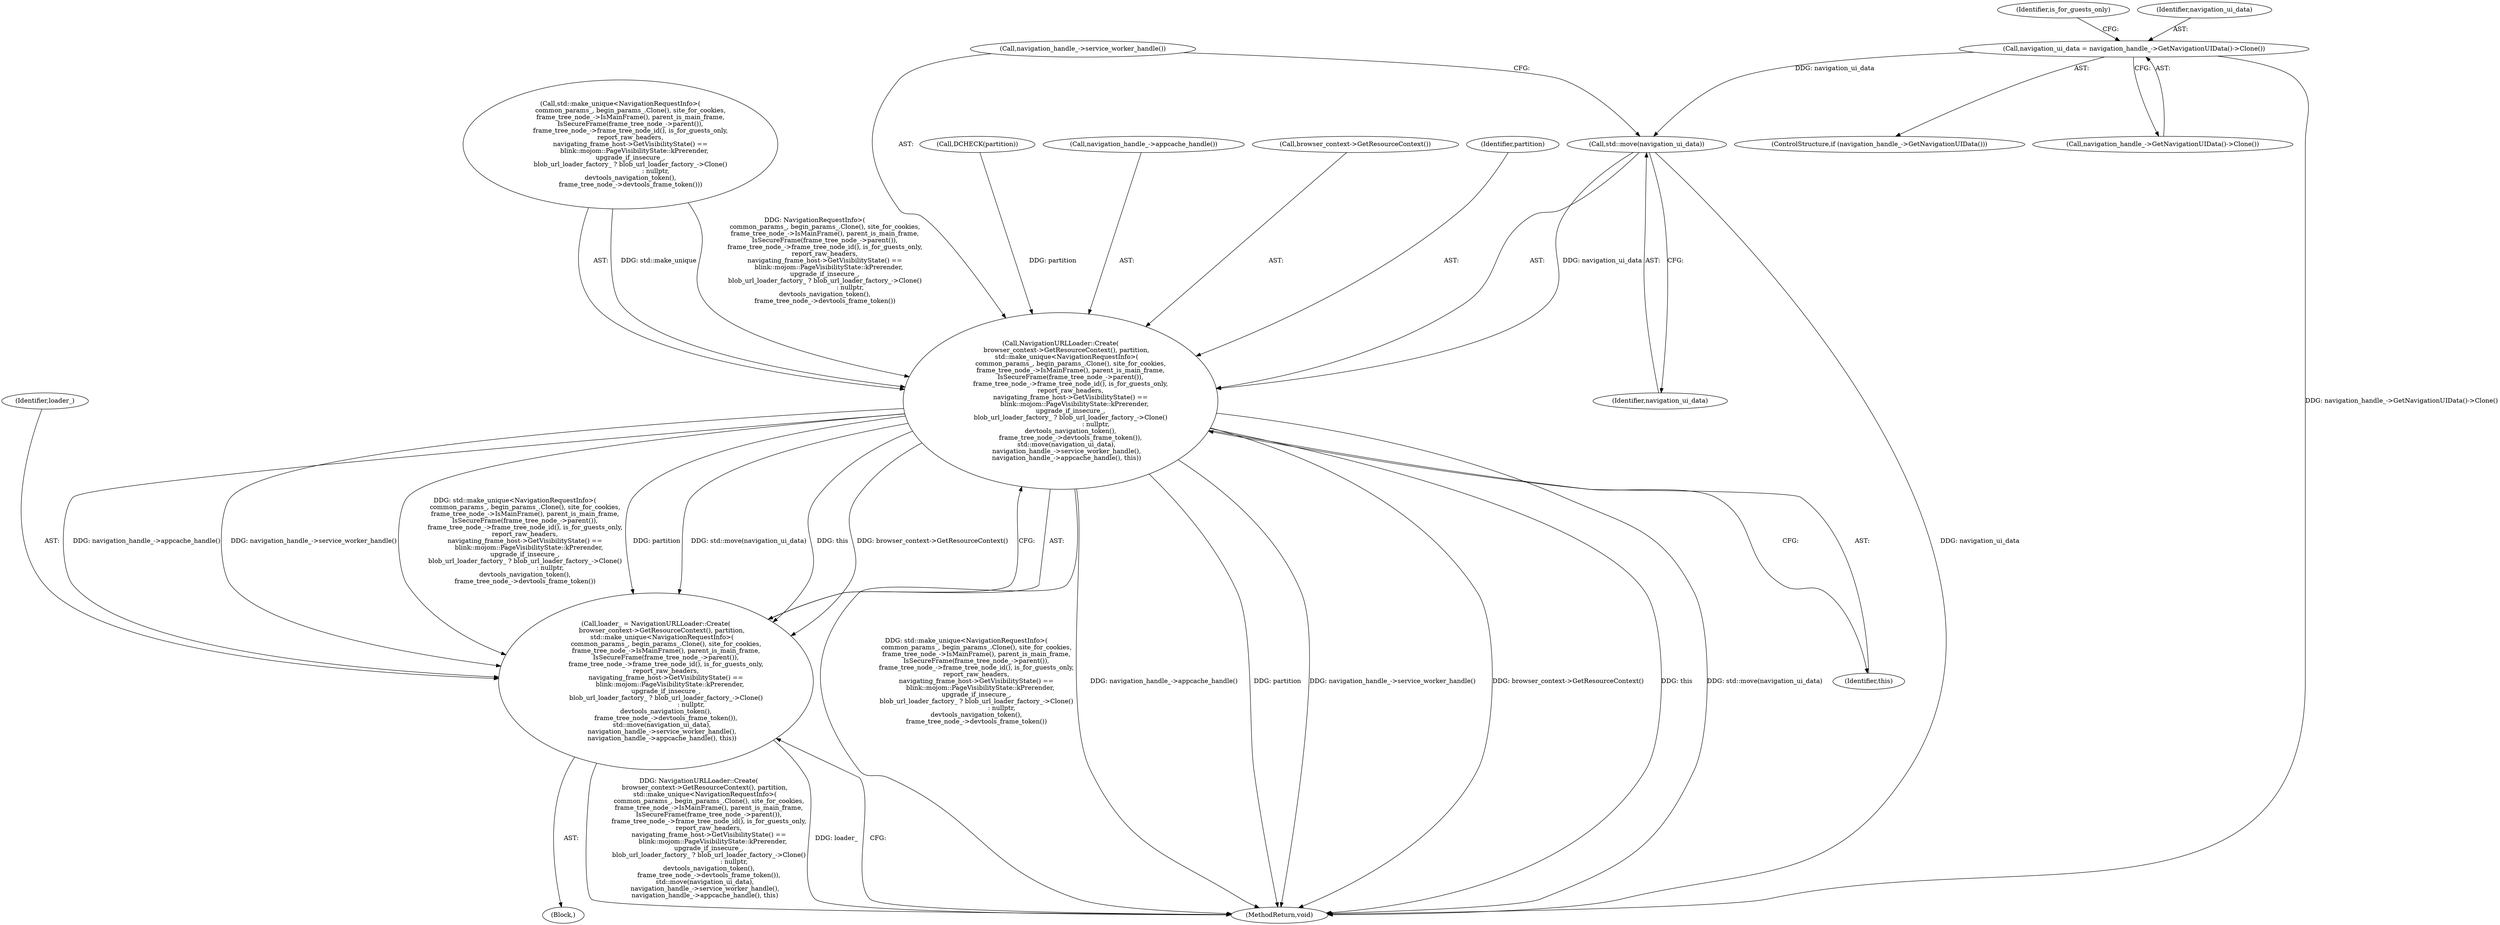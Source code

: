 digraph "0_Chrome_8355de453bb4014b74b2db5d7ca38c5664d65d83@API" {
"1000386" [label="(Call,std::move(navigation_ui_data))"];
"1000324" [label="(Call,navigation_ui_data = navigation_handle_->GetNavigationUIData()->Clone())"];
"1000346" [label="(Call,NavigationURLLoader::Create(\n      browser_context->GetResourceContext(), partition,\n      std::make_unique<NavigationRequestInfo>(\n          common_params_, begin_params_.Clone(), site_for_cookies,\n          frame_tree_node_->IsMainFrame(), parent_is_main_frame,\n          IsSecureFrame(frame_tree_node_->parent()),\n          frame_tree_node_->frame_tree_node_id(), is_for_guests_only,\n          report_raw_headers,\n          navigating_frame_host->GetVisibilityState() ==\n              blink::mojom::PageVisibilityState::kPrerender,\n          upgrade_if_insecure_,\n          blob_url_loader_factory_ ? blob_url_loader_factory_->Clone()\n                                   : nullptr,\n          devtools_navigation_token(),\n          frame_tree_node_->devtools_frame_token()),\n      std::move(navigation_ui_data),\n      navigation_handle_->service_worker_handle(),\n      navigation_handle_->appcache_handle(), this))"];
"1000344" [label="(Call,loader_ = NavigationURLLoader::Create(\n      browser_context->GetResourceContext(), partition,\n      std::make_unique<NavigationRequestInfo>(\n          common_params_, begin_params_.Clone(), site_for_cookies,\n          frame_tree_node_->IsMainFrame(), parent_is_main_frame,\n          IsSecureFrame(frame_tree_node_->parent()),\n          frame_tree_node_->frame_tree_node_id(), is_for_guests_only,\n          report_raw_headers,\n          navigating_frame_host->GetVisibilityState() ==\n              blink::mojom::PageVisibilityState::kPrerender,\n          upgrade_if_insecure_,\n          blob_url_loader_factory_ ? blob_url_loader_factory_->Clone()\n                                   : nullptr,\n          devtools_navigation_token(),\n          frame_tree_node_->devtools_frame_token()),\n      std::move(navigation_ui_data),\n      navigation_handle_->service_worker_handle(),\n      navigation_handle_->appcache_handle(), this))"];
"1000329" [label="(Identifier,is_for_guests_only)"];
"1000345" [label="(Identifier,loader_)"];
"1000386" [label="(Call,std::move(navigation_ui_data))"];
"1000347" [label="(Call,browser_context->GetResourceContext())"];
"1000346" [label="(Call,NavigationURLLoader::Create(\n      browser_context->GetResourceContext(), partition,\n      std::make_unique<NavigationRequestInfo>(\n          common_params_, begin_params_.Clone(), site_for_cookies,\n          frame_tree_node_->IsMainFrame(), parent_is_main_frame,\n          IsSecureFrame(frame_tree_node_->parent()),\n          frame_tree_node_->frame_tree_node_id(), is_for_guests_only,\n          report_raw_headers,\n          navigating_frame_host->GetVisibilityState() ==\n              blink::mojom::PageVisibilityState::kPrerender,\n          upgrade_if_insecure_,\n          blob_url_loader_factory_ ? blob_url_loader_factory_->Clone()\n                                   : nullptr,\n          devtools_navigation_token(),\n          frame_tree_node_->devtools_frame_token()),\n      std::move(navigation_ui_data),\n      navigation_handle_->service_worker_handle(),\n      navigation_handle_->appcache_handle(), this))"];
"1000387" [label="(Identifier,navigation_ui_data)"];
"1000326" [label="(Call,navigation_handle_->GetNavigationUIData()->Clone())"];
"1000388" [label="(Call,navigation_handle_->service_worker_handle())"];
"1000322" [label="(ControlStructure,if (navigation_handle_->GetNavigationUIData()))"];
"1000391" [label="(MethodReturn,void)"];
"1000390" [label="(Identifier,this)"];
"1000348" [label="(Identifier,partition)"];
"1000349" [label="(Call,std::make_unique<NavigationRequestInfo>(\n          common_params_, begin_params_.Clone(), site_for_cookies,\n          frame_tree_node_->IsMainFrame(), parent_is_main_frame,\n          IsSecureFrame(frame_tree_node_->parent()),\n          frame_tree_node_->frame_tree_node_id(), is_for_guests_only,\n          report_raw_headers,\n          navigating_frame_host->GetVisibilityState() ==\n              blink::mojom::PageVisibilityState::kPrerender,\n          upgrade_if_insecure_,\n          blob_url_loader_factory_ ? blob_url_loader_factory_->Clone()\n                                   : nullptr,\n          devtools_navigation_token(),\n          frame_tree_node_->devtools_frame_token()))"];
"1000200" [label="(Call,DCHECK(partition))"];
"1000104" [label="(Block,)"];
"1000324" [label="(Call,navigation_ui_data = navigation_handle_->GetNavigationUIData()->Clone())"];
"1000389" [label="(Call,navigation_handle_->appcache_handle())"];
"1000325" [label="(Identifier,navigation_ui_data)"];
"1000344" [label="(Call,loader_ = NavigationURLLoader::Create(\n      browser_context->GetResourceContext(), partition,\n      std::make_unique<NavigationRequestInfo>(\n          common_params_, begin_params_.Clone(), site_for_cookies,\n          frame_tree_node_->IsMainFrame(), parent_is_main_frame,\n          IsSecureFrame(frame_tree_node_->parent()),\n          frame_tree_node_->frame_tree_node_id(), is_for_guests_only,\n          report_raw_headers,\n          navigating_frame_host->GetVisibilityState() ==\n              blink::mojom::PageVisibilityState::kPrerender,\n          upgrade_if_insecure_,\n          blob_url_loader_factory_ ? blob_url_loader_factory_->Clone()\n                                   : nullptr,\n          devtools_navigation_token(),\n          frame_tree_node_->devtools_frame_token()),\n      std::move(navigation_ui_data),\n      navigation_handle_->service_worker_handle(),\n      navigation_handle_->appcache_handle(), this))"];
"1000386" -> "1000346"  [label="AST: "];
"1000386" -> "1000387"  [label="CFG: "];
"1000387" -> "1000386"  [label="AST: "];
"1000388" -> "1000386"  [label="CFG: "];
"1000386" -> "1000391"  [label="DDG: navigation_ui_data"];
"1000386" -> "1000346"  [label="DDG: navigation_ui_data"];
"1000324" -> "1000386"  [label="DDG: navigation_ui_data"];
"1000324" -> "1000322"  [label="AST: "];
"1000324" -> "1000326"  [label="CFG: "];
"1000325" -> "1000324"  [label="AST: "];
"1000326" -> "1000324"  [label="AST: "];
"1000329" -> "1000324"  [label="CFG: "];
"1000324" -> "1000391"  [label="DDG: navigation_handle_->GetNavigationUIData()->Clone()"];
"1000346" -> "1000344"  [label="AST: "];
"1000346" -> "1000390"  [label="CFG: "];
"1000347" -> "1000346"  [label="AST: "];
"1000348" -> "1000346"  [label="AST: "];
"1000349" -> "1000346"  [label="AST: "];
"1000388" -> "1000346"  [label="AST: "];
"1000389" -> "1000346"  [label="AST: "];
"1000390" -> "1000346"  [label="AST: "];
"1000344" -> "1000346"  [label="CFG: "];
"1000346" -> "1000391"  [label="DDG: std::make_unique<NavigationRequestInfo>(\n          common_params_, begin_params_.Clone(), site_for_cookies,\n          frame_tree_node_->IsMainFrame(), parent_is_main_frame,\n          IsSecureFrame(frame_tree_node_->parent()),\n          frame_tree_node_->frame_tree_node_id(), is_for_guests_only,\n          report_raw_headers,\n          navigating_frame_host->GetVisibilityState() ==\n              blink::mojom::PageVisibilityState::kPrerender,\n          upgrade_if_insecure_,\n          blob_url_loader_factory_ ? blob_url_loader_factory_->Clone()\n                                   : nullptr,\n          devtools_navigation_token(),\n          frame_tree_node_->devtools_frame_token())"];
"1000346" -> "1000391"  [label="DDG: navigation_handle_->appcache_handle()"];
"1000346" -> "1000391"  [label="DDG: partition"];
"1000346" -> "1000391"  [label="DDG: navigation_handle_->service_worker_handle()"];
"1000346" -> "1000391"  [label="DDG: browser_context->GetResourceContext()"];
"1000346" -> "1000391"  [label="DDG: this"];
"1000346" -> "1000391"  [label="DDG: std::move(navigation_ui_data)"];
"1000346" -> "1000344"  [label="DDG: navigation_handle_->appcache_handle()"];
"1000346" -> "1000344"  [label="DDG: navigation_handle_->service_worker_handle()"];
"1000346" -> "1000344"  [label="DDG: std::make_unique<NavigationRequestInfo>(\n          common_params_, begin_params_.Clone(), site_for_cookies,\n          frame_tree_node_->IsMainFrame(), parent_is_main_frame,\n          IsSecureFrame(frame_tree_node_->parent()),\n          frame_tree_node_->frame_tree_node_id(), is_for_guests_only,\n          report_raw_headers,\n          navigating_frame_host->GetVisibilityState() ==\n              blink::mojom::PageVisibilityState::kPrerender,\n          upgrade_if_insecure_,\n          blob_url_loader_factory_ ? blob_url_loader_factory_->Clone()\n                                   : nullptr,\n          devtools_navigation_token(),\n          frame_tree_node_->devtools_frame_token())"];
"1000346" -> "1000344"  [label="DDG: partition"];
"1000346" -> "1000344"  [label="DDG: std::move(navigation_ui_data)"];
"1000346" -> "1000344"  [label="DDG: this"];
"1000346" -> "1000344"  [label="DDG: browser_context->GetResourceContext()"];
"1000200" -> "1000346"  [label="DDG: partition"];
"1000349" -> "1000346"  [label="DDG: std::make_unique"];
"1000349" -> "1000346"  [label="DDG: NavigationRequestInfo>(\n          common_params_, begin_params_.Clone(), site_for_cookies,\n          frame_tree_node_->IsMainFrame(), parent_is_main_frame,\n          IsSecureFrame(frame_tree_node_->parent()),\n          frame_tree_node_->frame_tree_node_id(), is_for_guests_only,\n          report_raw_headers,\n          navigating_frame_host->GetVisibilityState() ==\n              blink::mojom::PageVisibilityState::kPrerender,\n          upgrade_if_insecure_,\n          blob_url_loader_factory_ ? blob_url_loader_factory_->Clone()\n                                   : nullptr,\n          devtools_navigation_token(),\n          frame_tree_node_->devtools_frame_token())"];
"1000344" -> "1000104"  [label="AST: "];
"1000345" -> "1000344"  [label="AST: "];
"1000391" -> "1000344"  [label="CFG: "];
"1000344" -> "1000391"  [label="DDG: NavigationURLLoader::Create(\n      browser_context->GetResourceContext(), partition,\n      std::make_unique<NavigationRequestInfo>(\n          common_params_, begin_params_.Clone(), site_for_cookies,\n          frame_tree_node_->IsMainFrame(), parent_is_main_frame,\n          IsSecureFrame(frame_tree_node_->parent()),\n          frame_tree_node_->frame_tree_node_id(), is_for_guests_only,\n          report_raw_headers,\n          navigating_frame_host->GetVisibilityState() ==\n              blink::mojom::PageVisibilityState::kPrerender,\n          upgrade_if_insecure_,\n          blob_url_loader_factory_ ? blob_url_loader_factory_->Clone()\n                                   : nullptr,\n          devtools_navigation_token(),\n          frame_tree_node_->devtools_frame_token()),\n      std::move(navigation_ui_data),\n      navigation_handle_->service_worker_handle(),\n      navigation_handle_->appcache_handle(), this)"];
"1000344" -> "1000391"  [label="DDG: loader_"];
}
